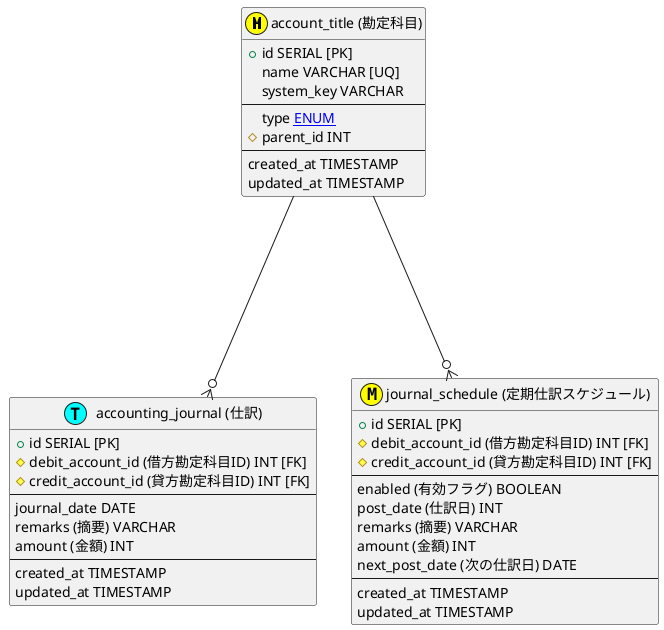 @startuml "データベース仕様書"

!define MASTER  <<M, yellow>>
!define TRAN    <<T, aqua>>

entity "account_title (勘定科目)" as account_title MASTER {
  +id SERIAL [PK]
  name VARCHAR [UQ]
  system_key VARCHAR
  --
  type [[ENUM{ASSET, LIABILITY, NET_ASSET, REVENUE, EXPENSE, OTHER}]]
  #parent_id INT
  --
  created_at TIMESTAMP
  updated_at TIMESTAMP
}

entity "accounting_journal (仕訳)" as accounting_journal TRAN {
  +id SERIAL [PK]
  #debit_account_id (借方勘定科目ID) INT [FK]
  #credit_account_id (貸方勘定科目ID) INT [FK]
  --
  journal_date DATE
  remarks (摘要) VARCHAR
  amount (金額) INT
  --
  created_at TIMESTAMP
  updated_at TIMESTAMP
}
account_title ----o{ accounting_journal

entity "journal_schedule (定期仕訳スケジュール)" as journal_schedule MASTER {
  +id SERIAL [PK]
  #debit_account_id (借方勘定科目ID) INT [FK]
  #credit_account_id (貸方勘定科目ID) INT [FK]
  --
  enabled (有効フラグ) BOOLEAN
  post_date (仕訳日) INT
  remarks (摘要) VARCHAR
  amount (金額) INT
  next_post_date (次の仕訳日) DATE
  --
  created_at TIMESTAMP
  updated_at TIMESTAMP
}
account_title ----o{ journal_schedule

@enduml

